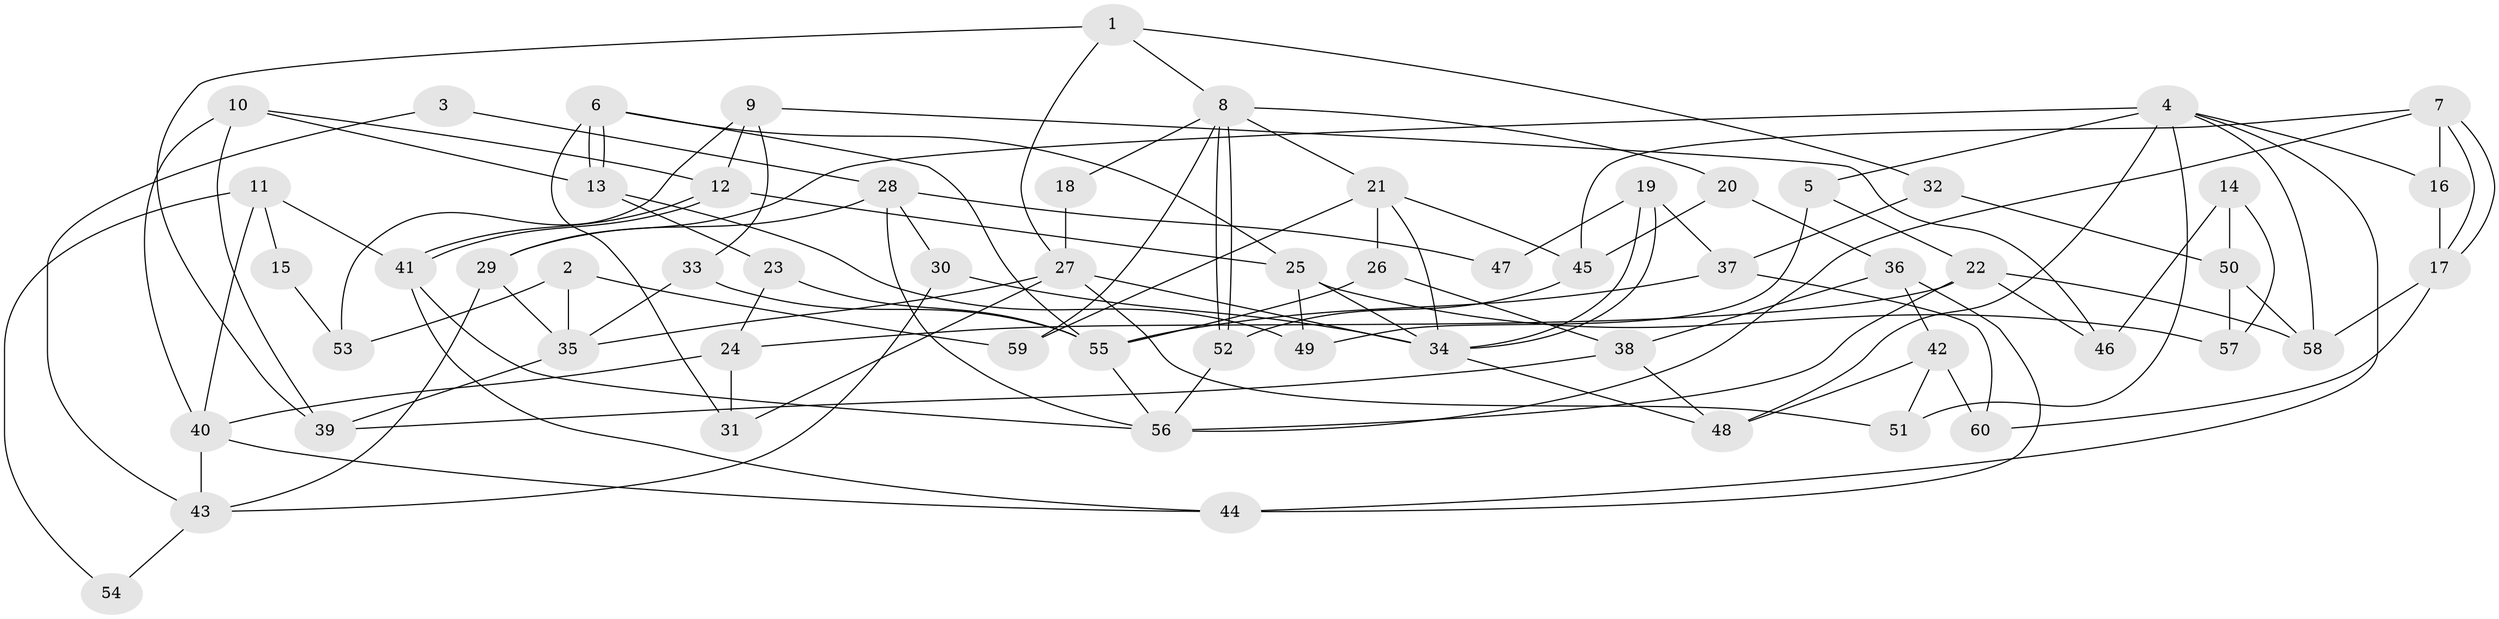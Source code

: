 // coarse degree distribution, {7: 0.13333333333333333, 3: 0.2, 6: 0.13333333333333333, 8: 0.03333333333333333, 4: 0.16666666666666666, 5: 0.13333333333333333, 2: 0.16666666666666666, 10: 0.03333333333333333}
// Generated by graph-tools (version 1.1) at 2025/51/03/04/25 22:51:04]
// undirected, 60 vertices, 120 edges
graph export_dot {
  node [color=gray90,style=filled];
  1;
  2;
  3;
  4;
  5;
  6;
  7;
  8;
  9;
  10;
  11;
  12;
  13;
  14;
  15;
  16;
  17;
  18;
  19;
  20;
  21;
  22;
  23;
  24;
  25;
  26;
  27;
  28;
  29;
  30;
  31;
  32;
  33;
  34;
  35;
  36;
  37;
  38;
  39;
  40;
  41;
  42;
  43;
  44;
  45;
  46;
  47;
  48;
  49;
  50;
  51;
  52;
  53;
  54;
  55;
  56;
  57;
  58;
  59;
  60;
  1 -- 8;
  1 -- 39;
  1 -- 27;
  1 -- 32;
  2 -- 59;
  2 -- 35;
  2 -- 53;
  3 -- 28;
  3 -- 43;
  4 -- 16;
  4 -- 48;
  4 -- 5;
  4 -- 29;
  4 -- 44;
  4 -- 51;
  4 -- 58;
  5 -- 49;
  5 -- 22;
  6 -- 13;
  6 -- 13;
  6 -- 25;
  6 -- 31;
  6 -- 55;
  7 -- 56;
  7 -- 17;
  7 -- 17;
  7 -- 16;
  7 -- 45;
  8 -- 52;
  8 -- 52;
  8 -- 21;
  8 -- 18;
  8 -- 20;
  8 -- 59;
  9 -- 33;
  9 -- 12;
  9 -- 46;
  9 -- 53;
  10 -- 40;
  10 -- 13;
  10 -- 12;
  10 -- 39;
  11 -- 41;
  11 -- 40;
  11 -- 15;
  11 -- 54;
  12 -- 41;
  12 -- 41;
  12 -- 25;
  13 -- 23;
  13 -- 49;
  14 -- 46;
  14 -- 50;
  14 -- 57;
  15 -- 53;
  16 -- 17;
  17 -- 60;
  17 -- 58;
  18 -- 27;
  19 -- 34;
  19 -- 34;
  19 -- 37;
  19 -- 47;
  20 -- 45;
  20 -- 36;
  21 -- 34;
  21 -- 45;
  21 -- 26;
  21 -- 59;
  22 -- 58;
  22 -- 24;
  22 -- 46;
  22 -- 56;
  23 -- 24;
  23 -- 55;
  24 -- 31;
  24 -- 40;
  25 -- 34;
  25 -- 49;
  25 -- 57;
  26 -- 55;
  26 -- 38;
  27 -- 51;
  27 -- 31;
  27 -- 34;
  27 -- 35;
  28 -- 29;
  28 -- 30;
  28 -- 47;
  28 -- 56;
  29 -- 35;
  29 -- 43;
  30 -- 34;
  30 -- 43;
  32 -- 50;
  32 -- 37;
  33 -- 55;
  33 -- 35;
  34 -- 48;
  35 -- 39;
  36 -- 44;
  36 -- 38;
  36 -- 42;
  37 -- 55;
  37 -- 60;
  38 -- 39;
  38 -- 48;
  40 -- 44;
  40 -- 43;
  41 -- 56;
  41 -- 44;
  42 -- 48;
  42 -- 51;
  42 -- 60;
  43 -- 54;
  45 -- 52;
  50 -- 57;
  50 -- 58;
  52 -- 56;
  55 -- 56;
}
